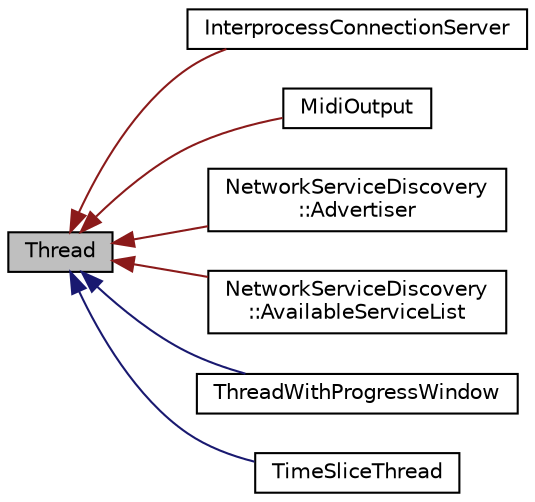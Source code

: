 digraph "Thread"
{
  bgcolor="transparent";
  edge [fontname="Helvetica",fontsize="10",labelfontname="Helvetica",labelfontsize="10"];
  node [fontname="Helvetica",fontsize="10",shape=record];
  rankdir="LR";
  Node0 [label="Thread",height=0.2,width=0.4,color="black", fillcolor="grey75", style="filled", fontcolor="black"];
  Node0 -> Node1 [dir="back",color="firebrick4",fontsize="10",style="solid",fontname="Helvetica"];
  Node1 [label="InterprocessConnectionServer",height=0.2,width=0.4,color="black",URL="$classInterprocessConnectionServer.html",tooltip="An object that waits for client sockets to connect to a port on this host, and creates InterprocessCo..."];
  Node0 -> Node2 [dir="back",color="firebrick4",fontsize="10",style="solid",fontname="Helvetica"];
  Node2 [label="MidiOutput",height=0.2,width=0.4,color="black",URL="$classMidiOutput.html",tooltip="Represents a midi output device. "];
  Node0 -> Node3 [dir="back",color="firebrick4",fontsize="10",style="solid",fontname="Helvetica"];
  Node3 [label="NetworkServiceDiscovery\l::Advertiser",height=0.2,width=0.4,color="black",URL="$structNetworkServiceDiscovery_1_1Advertiser.html",tooltip="An object which runs a thread to repeatedly broadcast the existence of a discoverable service..."];
  Node0 -> Node4 [dir="back",color="firebrick4",fontsize="10",style="solid",fontname="Helvetica"];
  Node4 [label="NetworkServiceDiscovery\l::AvailableServiceList",height=0.2,width=0.4,color="black",URL="$structNetworkServiceDiscovery_1_1AvailableServiceList.html",tooltip="Watches the network for broadcasts from Advertiser objects, and keeps a list of all the currently act..."];
  Node0 -> Node5 [dir="back",color="midnightblue",fontsize="10",style="solid",fontname="Helvetica"];
  Node5 [label="ThreadWithProgressWindow",height=0.2,width=0.4,color="black",URL="$classThreadWithProgressWindow.html",tooltip="A thread that automatically pops up a modal dialog box with a progress bar and cancel button while it..."];
  Node0 -> Node6 [dir="back",color="midnightblue",fontsize="10",style="solid",fontname="Helvetica"];
  Node6 [label="TimeSliceThread",height=0.2,width=0.4,color="black",URL="$classTimeSliceThread.html",tooltip="A thread that keeps a list of clients, and calls each one in turn, giving them all a chance to run so..."];
}
